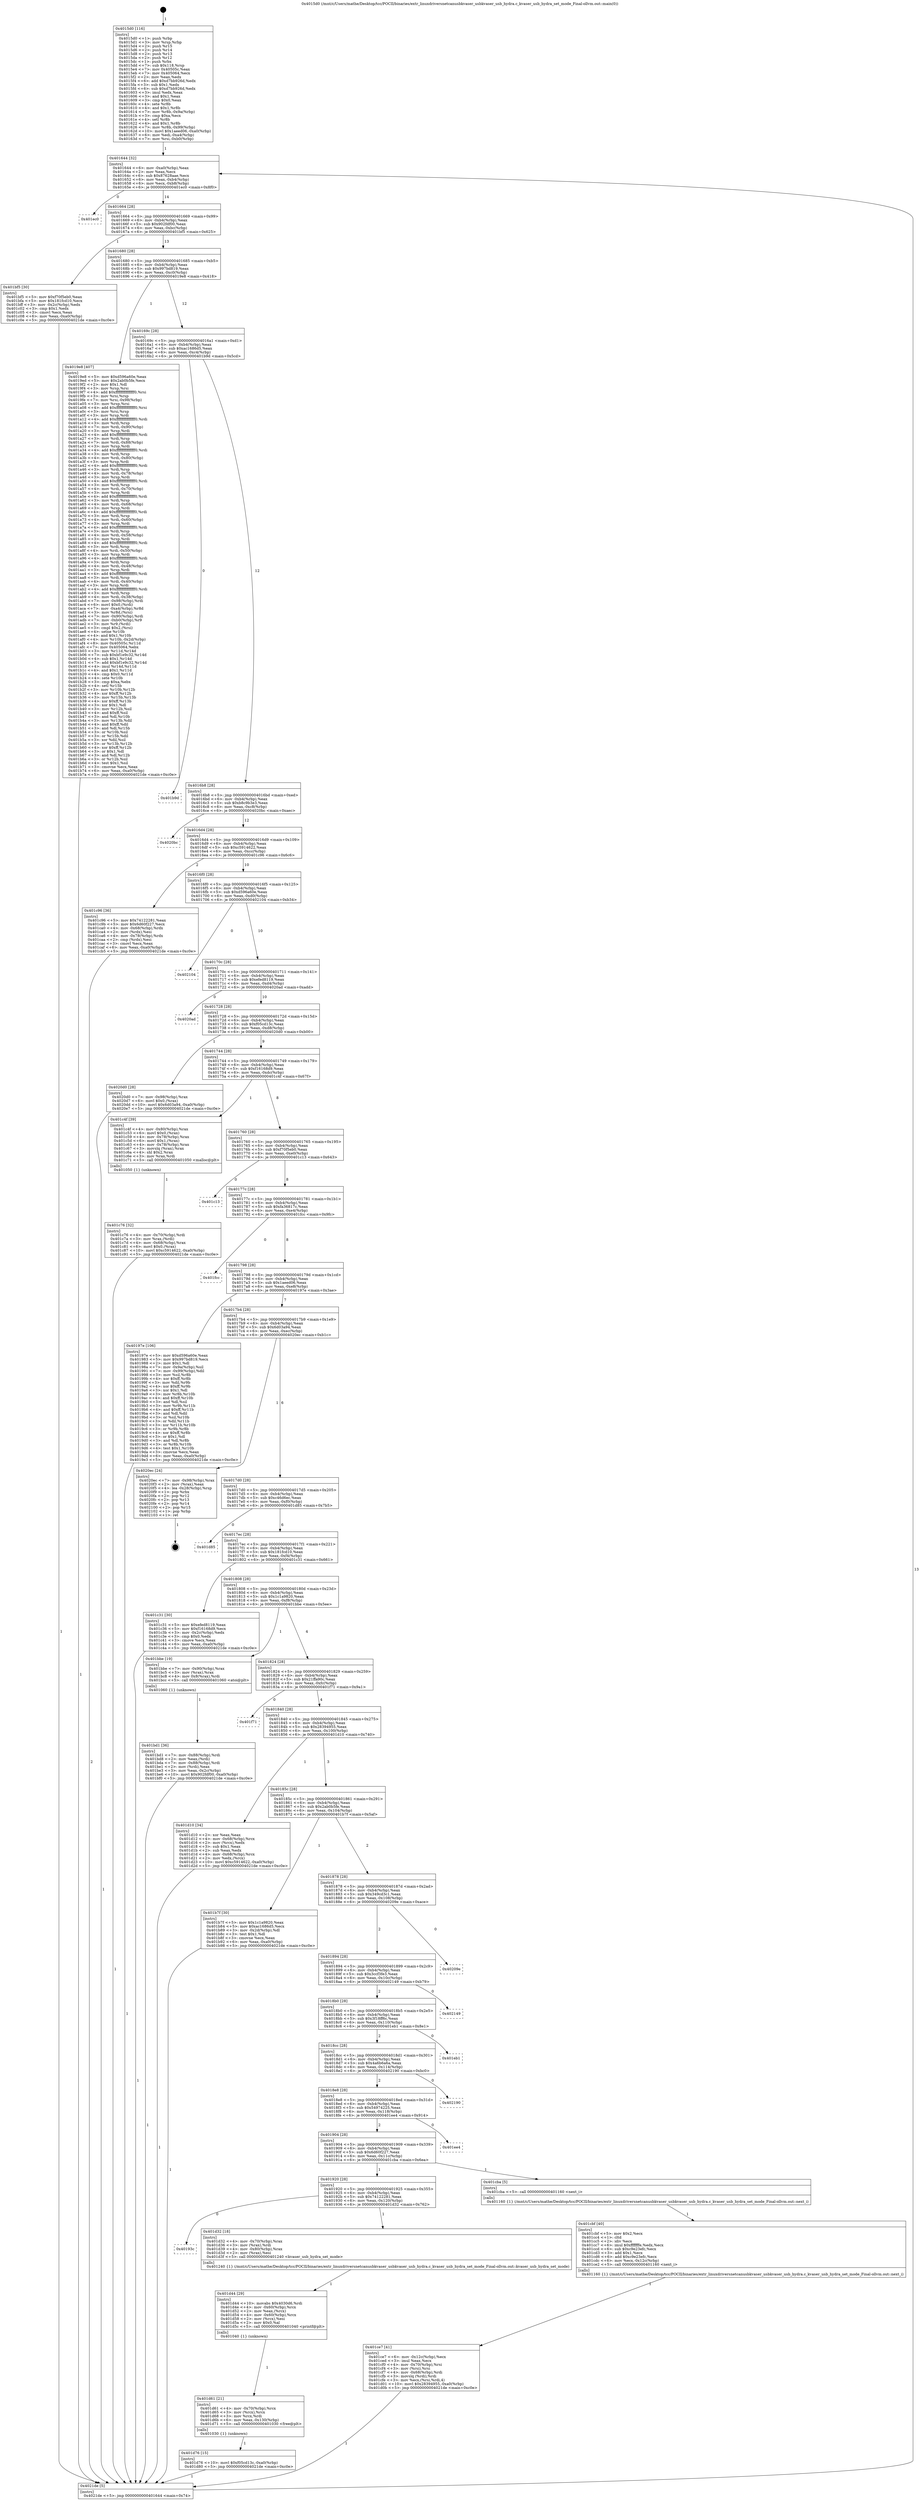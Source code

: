 digraph "0x4015d0" {
  label = "0x4015d0 (/mnt/c/Users/mathe/Desktop/tcc/POCII/binaries/extr_linuxdriversnetcanusbkvaser_usbkvaser_usb_hydra.c_kvaser_usb_hydra_set_mode_Final-ollvm.out::main(0))"
  labelloc = "t"
  node[shape=record]

  Entry [label="",width=0.3,height=0.3,shape=circle,fillcolor=black,style=filled]
  "0x401644" [label="{
     0x401644 [32]\l
     | [instrs]\l
     &nbsp;&nbsp;0x401644 \<+6\>: mov -0xa0(%rbp),%eax\l
     &nbsp;&nbsp;0x40164a \<+2\>: mov %eax,%ecx\l
     &nbsp;&nbsp;0x40164c \<+6\>: sub $0x87628aae,%ecx\l
     &nbsp;&nbsp;0x401652 \<+6\>: mov %eax,-0xb4(%rbp)\l
     &nbsp;&nbsp;0x401658 \<+6\>: mov %ecx,-0xb8(%rbp)\l
     &nbsp;&nbsp;0x40165e \<+6\>: je 0000000000401ec0 \<main+0x8f0\>\l
  }"]
  "0x401ec0" [label="{
     0x401ec0\l
  }", style=dashed]
  "0x401664" [label="{
     0x401664 [28]\l
     | [instrs]\l
     &nbsp;&nbsp;0x401664 \<+5\>: jmp 0000000000401669 \<main+0x99\>\l
     &nbsp;&nbsp;0x401669 \<+6\>: mov -0xb4(%rbp),%eax\l
     &nbsp;&nbsp;0x40166f \<+5\>: sub $0x902fdf00,%eax\l
     &nbsp;&nbsp;0x401674 \<+6\>: mov %eax,-0xbc(%rbp)\l
     &nbsp;&nbsp;0x40167a \<+6\>: je 0000000000401bf5 \<main+0x625\>\l
  }"]
  Exit [label="",width=0.3,height=0.3,shape=circle,fillcolor=black,style=filled,peripheries=2]
  "0x401bf5" [label="{
     0x401bf5 [30]\l
     | [instrs]\l
     &nbsp;&nbsp;0x401bf5 \<+5\>: mov $0xf70f5eb0,%eax\l
     &nbsp;&nbsp;0x401bfa \<+5\>: mov $0x181fcd10,%ecx\l
     &nbsp;&nbsp;0x401bff \<+3\>: mov -0x2c(%rbp),%edx\l
     &nbsp;&nbsp;0x401c02 \<+3\>: cmp $0x1,%edx\l
     &nbsp;&nbsp;0x401c05 \<+3\>: cmovl %ecx,%eax\l
     &nbsp;&nbsp;0x401c08 \<+6\>: mov %eax,-0xa0(%rbp)\l
     &nbsp;&nbsp;0x401c0e \<+5\>: jmp 00000000004021de \<main+0xc0e\>\l
  }"]
  "0x401680" [label="{
     0x401680 [28]\l
     | [instrs]\l
     &nbsp;&nbsp;0x401680 \<+5\>: jmp 0000000000401685 \<main+0xb5\>\l
     &nbsp;&nbsp;0x401685 \<+6\>: mov -0xb4(%rbp),%eax\l
     &nbsp;&nbsp;0x40168b \<+5\>: sub $0x997bd819,%eax\l
     &nbsp;&nbsp;0x401690 \<+6\>: mov %eax,-0xc0(%rbp)\l
     &nbsp;&nbsp;0x401696 \<+6\>: je 00000000004019e8 \<main+0x418\>\l
  }"]
  "0x401d76" [label="{
     0x401d76 [15]\l
     | [instrs]\l
     &nbsp;&nbsp;0x401d76 \<+10\>: movl $0xf05cd13c,-0xa0(%rbp)\l
     &nbsp;&nbsp;0x401d80 \<+5\>: jmp 00000000004021de \<main+0xc0e\>\l
  }"]
  "0x4019e8" [label="{
     0x4019e8 [407]\l
     | [instrs]\l
     &nbsp;&nbsp;0x4019e8 \<+5\>: mov $0xd596a60e,%eax\l
     &nbsp;&nbsp;0x4019ed \<+5\>: mov $0x2ab0b5fe,%ecx\l
     &nbsp;&nbsp;0x4019f2 \<+2\>: mov $0x1,%dl\l
     &nbsp;&nbsp;0x4019f4 \<+3\>: mov %rsp,%rsi\l
     &nbsp;&nbsp;0x4019f7 \<+4\>: add $0xfffffffffffffff0,%rsi\l
     &nbsp;&nbsp;0x4019fb \<+3\>: mov %rsi,%rsp\l
     &nbsp;&nbsp;0x4019fe \<+7\>: mov %rsi,-0x98(%rbp)\l
     &nbsp;&nbsp;0x401a05 \<+3\>: mov %rsp,%rsi\l
     &nbsp;&nbsp;0x401a08 \<+4\>: add $0xfffffffffffffff0,%rsi\l
     &nbsp;&nbsp;0x401a0c \<+3\>: mov %rsi,%rsp\l
     &nbsp;&nbsp;0x401a0f \<+3\>: mov %rsp,%rdi\l
     &nbsp;&nbsp;0x401a12 \<+4\>: add $0xfffffffffffffff0,%rdi\l
     &nbsp;&nbsp;0x401a16 \<+3\>: mov %rdi,%rsp\l
     &nbsp;&nbsp;0x401a19 \<+7\>: mov %rdi,-0x90(%rbp)\l
     &nbsp;&nbsp;0x401a20 \<+3\>: mov %rsp,%rdi\l
     &nbsp;&nbsp;0x401a23 \<+4\>: add $0xfffffffffffffff0,%rdi\l
     &nbsp;&nbsp;0x401a27 \<+3\>: mov %rdi,%rsp\l
     &nbsp;&nbsp;0x401a2a \<+7\>: mov %rdi,-0x88(%rbp)\l
     &nbsp;&nbsp;0x401a31 \<+3\>: mov %rsp,%rdi\l
     &nbsp;&nbsp;0x401a34 \<+4\>: add $0xfffffffffffffff0,%rdi\l
     &nbsp;&nbsp;0x401a38 \<+3\>: mov %rdi,%rsp\l
     &nbsp;&nbsp;0x401a3b \<+4\>: mov %rdi,-0x80(%rbp)\l
     &nbsp;&nbsp;0x401a3f \<+3\>: mov %rsp,%rdi\l
     &nbsp;&nbsp;0x401a42 \<+4\>: add $0xfffffffffffffff0,%rdi\l
     &nbsp;&nbsp;0x401a46 \<+3\>: mov %rdi,%rsp\l
     &nbsp;&nbsp;0x401a49 \<+4\>: mov %rdi,-0x78(%rbp)\l
     &nbsp;&nbsp;0x401a4d \<+3\>: mov %rsp,%rdi\l
     &nbsp;&nbsp;0x401a50 \<+4\>: add $0xfffffffffffffff0,%rdi\l
     &nbsp;&nbsp;0x401a54 \<+3\>: mov %rdi,%rsp\l
     &nbsp;&nbsp;0x401a57 \<+4\>: mov %rdi,-0x70(%rbp)\l
     &nbsp;&nbsp;0x401a5b \<+3\>: mov %rsp,%rdi\l
     &nbsp;&nbsp;0x401a5e \<+4\>: add $0xfffffffffffffff0,%rdi\l
     &nbsp;&nbsp;0x401a62 \<+3\>: mov %rdi,%rsp\l
     &nbsp;&nbsp;0x401a65 \<+4\>: mov %rdi,-0x68(%rbp)\l
     &nbsp;&nbsp;0x401a69 \<+3\>: mov %rsp,%rdi\l
     &nbsp;&nbsp;0x401a6c \<+4\>: add $0xfffffffffffffff0,%rdi\l
     &nbsp;&nbsp;0x401a70 \<+3\>: mov %rdi,%rsp\l
     &nbsp;&nbsp;0x401a73 \<+4\>: mov %rdi,-0x60(%rbp)\l
     &nbsp;&nbsp;0x401a77 \<+3\>: mov %rsp,%rdi\l
     &nbsp;&nbsp;0x401a7a \<+4\>: add $0xfffffffffffffff0,%rdi\l
     &nbsp;&nbsp;0x401a7e \<+3\>: mov %rdi,%rsp\l
     &nbsp;&nbsp;0x401a81 \<+4\>: mov %rdi,-0x58(%rbp)\l
     &nbsp;&nbsp;0x401a85 \<+3\>: mov %rsp,%rdi\l
     &nbsp;&nbsp;0x401a88 \<+4\>: add $0xfffffffffffffff0,%rdi\l
     &nbsp;&nbsp;0x401a8c \<+3\>: mov %rdi,%rsp\l
     &nbsp;&nbsp;0x401a8f \<+4\>: mov %rdi,-0x50(%rbp)\l
     &nbsp;&nbsp;0x401a93 \<+3\>: mov %rsp,%rdi\l
     &nbsp;&nbsp;0x401a96 \<+4\>: add $0xfffffffffffffff0,%rdi\l
     &nbsp;&nbsp;0x401a9a \<+3\>: mov %rdi,%rsp\l
     &nbsp;&nbsp;0x401a9d \<+4\>: mov %rdi,-0x48(%rbp)\l
     &nbsp;&nbsp;0x401aa1 \<+3\>: mov %rsp,%rdi\l
     &nbsp;&nbsp;0x401aa4 \<+4\>: add $0xfffffffffffffff0,%rdi\l
     &nbsp;&nbsp;0x401aa8 \<+3\>: mov %rdi,%rsp\l
     &nbsp;&nbsp;0x401aab \<+4\>: mov %rdi,-0x40(%rbp)\l
     &nbsp;&nbsp;0x401aaf \<+3\>: mov %rsp,%rdi\l
     &nbsp;&nbsp;0x401ab2 \<+4\>: add $0xfffffffffffffff0,%rdi\l
     &nbsp;&nbsp;0x401ab6 \<+3\>: mov %rdi,%rsp\l
     &nbsp;&nbsp;0x401ab9 \<+4\>: mov %rdi,-0x38(%rbp)\l
     &nbsp;&nbsp;0x401abd \<+7\>: mov -0x98(%rbp),%rdi\l
     &nbsp;&nbsp;0x401ac4 \<+6\>: movl $0x0,(%rdi)\l
     &nbsp;&nbsp;0x401aca \<+7\>: mov -0xa4(%rbp),%r8d\l
     &nbsp;&nbsp;0x401ad1 \<+3\>: mov %r8d,(%rsi)\l
     &nbsp;&nbsp;0x401ad4 \<+7\>: mov -0x90(%rbp),%rdi\l
     &nbsp;&nbsp;0x401adb \<+7\>: mov -0xb0(%rbp),%r9\l
     &nbsp;&nbsp;0x401ae2 \<+3\>: mov %r9,(%rdi)\l
     &nbsp;&nbsp;0x401ae5 \<+3\>: cmpl $0x2,(%rsi)\l
     &nbsp;&nbsp;0x401ae8 \<+4\>: setne %r10b\l
     &nbsp;&nbsp;0x401aec \<+4\>: and $0x1,%r10b\l
     &nbsp;&nbsp;0x401af0 \<+4\>: mov %r10b,-0x2d(%rbp)\l
     &nbsp;&nbsp;0x401af4 \<+8\>: mov 0x40505c,%r11d\l
     &nbsp;&nbsp;0x401afc \<+7\>: mov 0x405064,%ebx\l
     &nbsp;&nbsp;0x401b03 \<+3\>: mov %r11d,%r14d\l
     &nbsp;&nbsp;0x401b06 \<+7\>: sub $0xbf1e9c32,%r14d\l
     &nbsp;&nbsp;0x401b0d \<+4\>: sub $0x1,%r14d\l
     &nbsp;&nbsp;0x401b11 \<+7\>: add $0xbf1e9c32,%r14d\l
     &nbsp;&nbsp;0x401b18 \<+4\>: imul %r14d,%r11d\l
     &nbsp;&nbsp;0x401b1c \<+4\>: and $0x1,%r11d\l
     &nbsp;&nbsp;0x401b20 \<+4\>: cmp $0x0,%r11d\l
     &nbsp;&nbsp;0x401b24 \<+4\>: sete %r10b\l
     &nbsp;&nbsp;0x401b28 \<+3\>: cmp $0xa,%ebx\l
     &nbsp;&nbsp;0x401b2b \<+4\>: setl %r15b\l
     &nbsp;&nbsp;0x401b2f \<+3\>: mov %r10b,%r12b\l
     &nbsp;&nbsp;0x401b32 \<+4\>: xor $0xff,%r12b\l
     &nbsp;&nbsp;0x401b36 \<+3\>: mov %r15b,%r13b\l
     &nbsp;&nbsp;0x401b39 \<+4\>: xor $0xff,%r13b\l
     &nbsp;&nbsp;0x401b3d \<+3\>: xor $0x1,%dl\l
     &nbsp;&nbsp;0x401b40 \<+3\>: mov %r12b,%sil\l
     &nbsp;&nbsp;0x401b43 \<+4\>: and $0xff,%sil\l
     &nbsp;&nbsp;0x401b47 \<+3\>: and %dl,%r10b\l
     &nbsp;&nbsp;0x401b4a \<+3\>: mov %r13b,%dil\l
     &nbsp;&nbsp;0x401b4d \<+4\>: and $0xff,%dil\l
     &nbsp;&nbsp;0x401b51 \<+3\>: and %dl,%r15b\l
     &nbsp;&nbsp;0x401b54 \<+3\>: or %r10b,%sil\l
     &nbsp;&nbsp;0x401b57 \<+3\>: or %r15b,%dil\l
     &nbsp;&nbsp;0x401b5a \<+3\>: xor %dil,%sil\l
     &nbsp;&nbsp;0x401b5d \<+3\>: or %r13b,%r12b\l
     &nbsp;&nbsp;0x401b60 \<+4\>: xor $0xff,%r12b\l
     &nbsp;&nbsp;0x401b64 \<+3\>: or $0x1,%dl\l
     &nbsp;&nbsp;0x401b67 \<+3\>: and %dl,%r12b\l
     &nbsp;&nbsp;0x401b6a \<+3\>: or %r12b,%sil\l
     &nbsp;&nbsp;0x401b6d \<+4\>: test $0x1,%sil\l
     &nbsp;&nbsp;0x401b71 \<+3\>: cmovne %ecx,%eax\l
     &nbsp;&nbsp;0x401b74 \<+6\>: mov %eax,-0xa0(%rbp)\l
     &nbsp;&nbsp;0x401b7a \<+5\>: jmp 00000000004021de \<main+0xc0e\>\l
  }"]
  "0x40169c" [label="{
     0x40169c [28]\l
     | [instrs]\l
     &nbsp;&nbsp;0x40169c \<+5\>: jmp 00000000004016a1 \<main+0xd1\>\l
     &nbsp;&nbsp;0x4016a1 \<+6\>: mov -0xb4(%rbp),%eax\l
     &nbsp;&nbsp;0x4016a7 \<+5\>: sub $0xac1686d5,%eax\l
     &nbsp;&nbsp;0x4016ac \<+6\>: mov %eax,-0xc4(%rbp)\l
     &nbsp;&nbsp;0x4016b2 \<+6\>: je 0000000000401b9d \<main+0x5cd\>\l
  }"]
  "0x401d61" [label="{
     0x401d61 [21]\l
     | [instrs]\l
     &nbsp;&nbsp;0x401d61 \<+4\>: mov -0x70(%rbp),%rcx\l
     &nbsp;&nbsp;0x401d65 \<+3\>: mov (%rcx),%rcx\l
     &nbsp;&nbsp;0x401d68 \<+3\>: mov %rcx,%rdi\l
     &nbsp;&nbsp;0x401d6b \<+6\>: mov %eax,-0x130(%rbp)\l
     &nbsp;&nbsp;0x401d71 \<+5\>: call 0000000000401030 \<free@plt\>\l
     | [calls]\l
     &nbsp;&nbsp;0x401030 \{1\} (unknown)\l
  }"]
  "0x401b9d" [label="{
     0x401b9d\l
  }", style=dashed]
  "0x4016b8" [label="{
     0x4016b8 [28]\l
     | [instrs]\l
     &nbsp;&nbsp;0x4016b8 \<+5\>: jmp 00000000004016bd \<main+0xed\>\l
     &nbsp;&nbsp;0x4016bd \<+6\>: mov -0xb4(%rbp),%eax\l
     &nbsp;&nbsp;0x4016c3 \<+5\>: sub $0xb8c9b3e3,%eax\l
     &nbsp;&nbsp;0x4016c8 \<+6\>: mov %eax,-0xc8(%rbp)\l
     &nbsp;&nbsp;0x4016ce \<+6\>: je 00000000004020bc \<main+0xaec\>\l
  }"]
  "0x401d44" [label="{
     0x401d44 [29]\l
     | [instrs]\l
     &nbsp;&nbsp;0x401d44 \<+10\>: movabs $0x4030d6,%rdi\l
     &nbsp;&nbsp;0x401d4e \<+4\>: mov -0x60(%rbp),%rcx\l
     &nbsp;&nbsp;0x401d52 \<+2\>: mov %eax,(%rcx)\l
     &nbsp;&nbsp;0x401d54 \<+4\>: mov -0x60(%rbp),%rcx\l
     &nbsp;&nbsp;0x401d58 \<+2\>: mov (%rcx),%esi\l
     &nbsp;&nbsp;0x401d5a \<+2\>: mov $0x0,%al\l
     &nbsp;&nbsp;0x401d5c \<+5\>: call 0000000000401040 \<printf@plt\>\l
     | [calls]\l
     &nbsp;&nbsp;0x401040 \{1\} (unknown)\l
  }"]
  "0x4020bc" [label="{
     0x4020bc\l
  }", style=dashed]
  "0x4016d4" [label="{
     0x4016d4 [28]\l
     | [instrs]\l
     &nbsp;&nbsp;0x4016d4 \<+5\>: jmp 00000000004016d9 \<main+0x109\>\l
     &nbsp;&nbsp;0x4016d9 \<+6\>: mov -0xb4(%rbp),%eax\l
     &nbsp;&nbsp;0x4016df \<+5\>: sub $0xc5914622,%eax\l
     &nbsp;&nbsp;0x4016e4 \<+6\>: mov %eax,-0xcc(%rbp)\l
     &nbsp;&nbsp;0x4016ea \<+6\>: je 0000000000401c96 \<main+0x6c6\>\l
  }"]
  "0x40193c" [label="{
     0x40193c\l
  }", style=dashed]
  "0x401c96" [label="{
     0x401c96 [36]\l
     | [instrs]\l
     &nbsp;&nbsp;0x401c96 \<+5\>: mov $0x74122281,%eax\l
     &nbsp;&nbsp;0x401c9b \<+5\>: mov $0x6d60f227,%ecx\l
     &nbsp;&nbsp;0x401ca0 \<+4\>: mov -0x68(%rbp),%rdx\l
     &nbsp;&nbsp;0x401ca4 \<+2\>: mov (%rdx),%esi\l
     &nbsp;&nbsp;0x401ca6 \<+4\>: mov -0x78(%rbp),%rdx\l
     &nbsp;&nbsp;0x401caa \<+2\>: cmp (%rdx),%esi\l
     &nbsp;&nbsp;0x401cac \<+3\>: cmovl %ecx,%eax\l
     &nbsp;&nbsp;0x401caf \<+6\>: mov %eax,-0xa0(%rbp)\l
     &nbsp;&nbsp;0x401cb5 \<+5\>: jmp 00000000004021de \<main+0xc0e\>\l
  }"]
  "0x4016f0" [label="{
     0x4016f0 [28]\l
     | [instrs]\l
     &nbsp;&nbsp;0x4016f0 \<+5\>: jmp 00000000004016f5 \<main+0x125\>\l
     &nbsp;&nbsp;0x4016f5 \<+6\>: mov -0xb4(%rbp),%eax\l
     &nbsp;&nbsp;0x4016fb \<+5\>: sub $0xd596a60e,%eax\l
     &nbsp;&nbsp;0x401700 \<+6\>: mov %eax,-0xd0(%rbp)\l
     &nbsp;&nbsp;0x401706 \<+6\>: je 0000000000402104 \<main+0xb34\>\l
  }"]
  "0x401d32" [label="{
     0x401d32 [18]\l
     | [instrs]\l
     &nbsp;&nbsp;0x401d32 \<+4\>: mov -0x70(%rbp),%rax\l
     &nbsp;&nbsp;0x401d36 \<+3\>: mov (%rax),%rdi\l
     &nbsp;&nbsp;0x401d39 \<+4\>: mov -0x80(%rbp),%rax\l
     &nbsp;&nbsp;0x401d3d \<+2\>: mov (%rax),%esi\l
     &nbsp;&nbsp;0x401d3f \<+5\>: call 0000000000401240 \<kvaser_usb_hydra_set_mode\>\l
     | [calls]\l
     &nbsp;&nbsp;0x401240 \{1\} (/mnt/c/Users/mathe/Desktop/tcc/POCII/binaries/extr_linuxdriversnetcanusbkvaser_usbkvaser_usb_hydra.c_kvaser_usb_hydra_set_mode_Final-ollvm.out::kvaser_usb_hydra_set_mode)\l
  }"]
  "0x402104" [label="{
     0x402104\l
  }", style=dashed]
  "0x40170c" [label="{
     0x40170c [28]\l
     | [instrs]\l
     &nbsp;&nbsp;0x40170c \<+5\>: jmp 0000000000401711 \<main+0x141\>\l
     &nbsp;&nbsp;0x401711 \<+6\>: mov -0xb4(%rbp),%eax\l
     &nbsp;&nbsp;0x401717 \<+5\>: sub $0xefed8119,%eax\l
     &nbsp;&nbsp;0x40171c \<+6\>: mov %eax,-0xd4(%rbp)\l
     &nbsp;&nbsp;0x401722 \<+6\>: je 00000000004020ad \<main+0xadd\>\l
  }"]
  "0x401ce7" [label="{
     0x401ce7 [41]\l
     | [instrs]\l
     &nbsp;&nbsp;0x401ce7 \<+6\>: mov -0x12c(%rbp),%ecx\l
     &nbsp;&nbsp;0x401ced \<+3\>: imul %eax,%ecx\l
     &nbsp;&nbsp;0x401cf0 \<+4\>: mov -0x70(%rbp),%rsi\l
     &nbsp;&nbsp;0x401cf4 \<+3\>: mov (%rsi),%rsi\l
     &nbsp;&nbsp;0x401cf7 \<+4\>: mov -0x68(%rbp),%rdi\l
     &nbsp;&nbsp;0x401cfb \<+3\>: movslq (%rdi),%rdi\l
     &nbsp;&nbsp;0x401cfe \<+3\>: mov %ecx,(%rsi,%rdi,4)\l
     &nbsp;&nbsp;0x401d01 \<+10\>: movl $0x28394955,-0xa0(%rbp)\l
     &nbsp;&nbsp;0x401d0b \<+5\>: jmp 00000000004021de \<main+0xc0e\>\l
  }"]
  "0x4020ad" [label="{
     0x4020ad\l
  }", style=dashed]
  "0x401728" [label="{
     0x401728 [28]\l
     | [instrs]\l
     &nbsp;&nbsp;0x401728 \<+5\>: jmp 000000000040172d \<main+0x15d\>\l
     &nbsp;&nbsp;0x40172d \<+6\>: mov -0xb4(%rbp),%eax\l
     &nbsp;&nbsp;0x401733 \<+5\>: sub $0xf05cd13c,%eax\l
     &nbsp;&nbsp;0x401738 \<+6\>: mov %eax,-0xd8(%rbp)\l
     &nbsp;&nbsp;0x40173e \<+6\>: je 00000000004020d0 \<main+0xb00\>\l
  }"]
  "0x401cbf" [label="{
     0x401cbf [40]\l
     | [instrs]\l
     &nbsp;&nbsp;0x401cbf \<+5\>: mov $0x2,%ecx\l
     &nbsp;&nbsp;0x401cc4 \<+1\>: cltd\l
     &nbsp;&nbsp;0x401cc5 \<+2\>: idiv %ecx\l
     &nbsp;&nbsp;0x401cc7 \<+6\>: imul $0xfffffffe,%edx,%ecx\l
     &nbsp;&nbsp;0x401ccd \<+6\>: sub $0xc9e23efc,%ecx\l
     &nbsp;&nbsp;0x401cd3 \<+3\>: add $0x1,%ecx\l
     &nbsp;&nbsp;0x401cd6 \<+6\>: add $0xc9e23efc,%ecx\l
     &nbsp;&nbsp;0x401cdc \<+6\>: mov %ecx,-0x12c(%rbp)\l
     &nbsp;&nbsp;0x401ce2 \<+5\>: call 0000000000401160 \<next_i\>\l
     | [calls]\l
     &nbsp;&nbsp;0x401160 \{1\} (/mnt/c/Users/mathe/Desktop/tcc/POCII/binaries/extr_linuxdriversnetcanusbkvaser_usbkvaser_usb_hydra.c_kvaser_usb_hydra_set_mode_Final-ollvm.out::next_i)\l
  }"]
  "0x4020d0" [label="{
     0x4020d0 [28]\l
     | [instrs]\l
     &nbsp;&nbsp;0x4020d0 \<+7\>: mov -0x98(%rbp),%rax\l
     &nbsp;&nbsp;0x4020d7 \<+6\>: movl $0x0,(%rax)\l
     &nbsp;&nbsp;0x4020dd \<+10\>: movl $0x6d03a94,-0xa0(%rbp)\l
     &nbsp;&nbsp;0x4020e7 \<+5\>: jmp 00000000004021de \<main+0xc0e\>\l
  }"]
  "0x401744" [label="{
     0x401744 [28]\l
     | [instrs]\l
     &nbsp;&nbsp;0x401744 \<+5\>: jmp 0000000000401749 \<main+0x179\>\l
     &nbsp;&nbsp;0x401749 \<+6\>: mov -0xb4(%rbp),%eax\l
     &nbsp;&nbsp;0x40174f \<+5\>: sub $0xf16168d9,%eax\l
     &nbsp;&nbsp;0x401754 \<+6\>: mov %eax,-0xdc(%rbp)\l
     &nbsp;&nbsp;0x40175a \<+6\>: je 0000000000401c4f \<main+0x67f\>\l
  }"]
  "0x401920" [label="{
     0x401920 [28]\l
     | [instrs]\l
     &nbsp;&nbsp;0x401920 \<+5\>: jmp 0000000000401925 \<main+0x355\>\l
     &nbsp;&nbsp;0x401925 \<+6\>: mov -0xb4(%rbp),%eax\l
     &nbsp;&nbsp;0x40192b \<+5\>: sub $0x74122281,%eax\l
     &nbsp;&nbsp;0x401930 \<+6\>: mov %eax,-0x120(%rbp)\l
     &nbsp;&nbsp;0x401936 \<+6\>: je 0000000000401d32 \<main+0x762\>\l
  }"]
  "0x401c4f" [label="{
     0x401c4f [39]\l
     | [instrs]\l
     &nbsp;&nbsp;0x401c4f \<+4\>: mov -0x80(%rbp),%rax\l
     &nbsp;&nbsp;0x401c53 \<+6\>: movl $0x0,(%rax)\l
     &nbsp;&nbsp;0x401c59 \<+4\>: mov -0x78(%rbp),%rax\l
     &nbsp;&nbsp;0x401c5d \<+6\>: movl $0x1,(%rax)\l
     &nbsp;&nbsp;0x401c63 \<+4\>: mov -0x78(%rbp),%rax\l
     &nbsp;&nbsp;0x401c67 \<+3\>: movslq (%rax),%rax\l
     &nbsp;&nbsp;0x401c6a \<+4\>: shl $0x2,%rax\l
     &nbsp;&nbsp;0x401c6e \<+3\>: mov %rax,%rdi\l
     &nbsp;&nbsp;0x401c71 \<+5\>: call 0000000000401050 \<malloc@plt\>\l
     | [calls]\l
     &nbsp;&nbsp;0x401050 \{1\} (unknown)\l
  }"]
  "0x401760" [label="{
     0x401760 [28]\l
     | [instrs]\l
     &nbsp;&nbsp;0x401760 \<+5\>: jmp 0000000000401765 \<main+0x195\>\l
     &nbsp;&nbsp;0x401765 \<+6\>: mov -0xb4(%rbp),%eax\l
     &nbsp;&nbsp;0x40176b \<+5\>: sub $0xf70f5eb0,%eax\l
     &nbsp;&nbsp;0x401770 \<+6\>: mov %eax,-0xe0(%rbp)\l
     &nbsp;&nbsp;0x401776 \<+6\>: je 0000000000401c13 \<main+0x643\>\l
  }"]
  "0x401cba" [label="{
     0x401cba [5]\l
     | [instrs]\l
     &nbsp;&nbsp;0x401cba \<+5\>: call 0000000000401160 \<next_i\>\l
     | [calls]\l
     &nbsp;&nbsp;0x401160 \{1\} (/mnt/c/Users/mathe/Desktop/tcc/POCII/binaries/extr_linuxdriversnetcanusbkvaser_usbkvaser_usb_hydra.c_kvaser_usb_hydra_set_mode_Final-ollvm.out::next_i)\l
  }"]
  "0x401c13" [label="{
     0x401c13\l
  }", style=dashed]
  "0x40177c" [label="{
     0x40177c [28]\l
     | [instrs]\l
     &nbsp;&nbsp;0x40177c \<+5\>: jmp 0000000000401781 \<main+0x1b1\>\l
     &nbsp;&nbsp;0x401781 \<+6\>: mov -0xb4(%rbp),%eax\l
     &nbsp;&nbsp;0x401787 \<+5\>: sub $0xfa36817c,%eax\l
     &nbsp;&nbsp;0x40178c \<+6\>: mov %eax,-0xe4(%rbp)\l
     &nbsp;&nbsp;0x401792 \<+6\>: je 0000000000401fcc \<main+0x9fc\>\l
  }"]
  "0x401904" [label="{
     0x401904 [28]\l
     | [instrs]\l
     &nbsp;&nbsp;0x401904 \<+5\>: jmp 0000000000401909 \<main+0x339\>\l
     &nbsp;&nbsp;0x401909 \<+6\>: mov -0xb4(%rbp),%eax\l
     &nbsp;&nbsp;0x40190f \<+5\>: sub $0x6d60f227,%eax\l
     &nbsp;&nbsp;0x401914 \<+6\>: mov %eax,-0x11c(%rbp)\l
     &nbsp;&nbsp;0x40191a \<+6\>: je 0000000000401cba \<main+0x6ea\>\l
  }"]
  "0x401fcc" [label="{
     0x401fcc\l
  }", style=dashed]
  "0x401798" [label="{
     0x401798 [28]\l
     | [instrs]\l
     &nbsp;&nbsp;0x401798 \<+5\>: jmp 000000000040179d \<main+0x1cd\>\l
     &nbsp;&nbsp;0x40179d \<+6\>: mov -0xb4(%rbp),%eax\l
     &nbsp;&nbsp;0x4017a3 \<+5\>: sub $0x1aeed06,%eax\l
     &nbsp;&nbsp;0x4017a8 \<+6\>: mov %eax,-0xe8(%rbp)\l
     &nbsp;&nbsp;0x4017ae \<+6\>: je 000000000040197e \<main+0x3ae\>\l
  }"]
  "0x401ee4" [label="{
     0x401ee4\l
  }", style=dashed]
  "0x40197e" [label="{
     0x40197e [106]\l
     | [instrs]\l
     &nbsp;&nbsp;0x40197e \<+5\>: mov $0xd596a60e,%eax\l
     &nbsp;&nbsp;0x401983 \<+5\>: mov $0x997bd819,%ecx\l
     &nbsp;&nbsp;0x401988 \<+2\>: mov $0x1,%dl\l
     &nbsp;&nbsp;0x40198a \<+7\>: mov -0x9a(%rbp),%sil\l
     &nbsp;&nbsp;0x401991 \<+7\>: mov -0x99(%rbp),%dil\l
     &nbsp;&nbsp;0x401998 \<+3\>: mov %sil,%r8b\l
     &nbsp;&nbsp;0x40199b \<+4\>: xor $0xff,%r8b\l
     &nbsp;&nbsp;0x40199f \<+3\>: mov %dil,%r9b\l
     &nbsp;&nbsp;0x4019a2 \<+4\>: xor $0xff,%r9b\l
     &nbsp;&nbsp;0x4019a6 \<+3\>: xor $0x1,%dl\l
     &nbsp;&nbsp;0x4019a9 \<+3\>: mov %r8b,%r10b\l
     &nbsp;&nbsp;0x4019ac \<+4\>: and $0xff,%r10b\l
     &nbsp;&nbsp;0x4019b0 \<+3\>: and %dl,%sil\l
     &nbsp;&nbsp;0x4019b3 \<+3\>: mov %r9b,%r11b\l
     &nbsp;&nbsp;0x4019b6 \<+4\>: and $0xff,%r11b\l
     &nbsp;&nbsp;0x4019ba \<+3\>: and %dl,%dil\l
     &nbsp;&nbsp;0x4019bd \<+3\>: or %sil,%r10b\l
     &nbsp;&nbsp;0x4019c0 \<+3\>: or %dil,%r11b\l
     &nbsp;&nbsp;0x4019c3 \<+3\>: xor %r11b,%r10b\l
     &nbsp;&nbsp;0x4019c6 \<+3\>: or %r9b,%r8b\l
     &nbsp;&nbsp;0x4019c9 \<+4\>: xor $0xff,%r8b\l
     &nbsp;&nbsp;0x4019cd \<+3\>: or $0x1,%dl\l
     &nbsp;&nbsp;0x4019d0 \<+3\>: and %dl,%r8b\l
     &nbsp;&nbsp;0x4019d3 \<+3\>: or %r8b,%r10b\l
     &nbsp;&nbsp;0x4019d6 \<+4\>: test $0x1,%r10b\l
     &nbsp;&nbsp;0x4019da \<+3\>: cmovne %ecx,%eax\l
     &nbsp;&nbsp;0x4019dd \<+6\>: mov %eax,-0xa0(%rbp)\l
     &nbsp;&nbsp;0x4019e3 \<+5\>: jmp 00000000004021de \<main+0xc0e\>\l
  }"]
  "0x4017b4" [label="{
     0x4017b4 [28]\l
     | [instrs]\l
     &nbsp;&nbsp;0x4017b4 \<+5\>: jmp 00000000004017b9 \<main+0x1e9\>\l
     &nbsp;&nbsp;0x4017b9 \<+6\>: mov -0xb4(%rbp),%eax\l
     &nbsp;&nbsp;0x4017bf \<+5\>: sub $0x6d03a94,%eax\l
     &nbsp;&nbsp;0x4017c4 \<+6\>: mov %eax,-0xec(%rbp)\l
     &nbsp;&nbsp;0x4017ca \<+6\>: je 00000000004020ec \<main+0xb1c\>\l
  }"]
  "0x4021de" [label="{
     0x4021de [5]\l
     | [instrs]\l
     &nbsp;&nbsp;0x4021de \<+5\>: jmp 0000000000401644 \<main+0x74\>\l
  }"]
  "0x4015d0" [label="{
     0x4015d0 [116]\l
     | [instrs]\l
     &nbsp;&nbsp;0x4015d0 \<+1\>: push %rbp\l
     &nbsp;&nbsp;0x4015d1 \<+3\>: mov %rsp,%rbp\l
     &nbsp;&nbsp;0x4015d4 \<+2\>: push %r15\l
     &nbsp;&nbsp;0x4015d6 \<+2\>: push %r14\l
     &nbsp;&nbsp;0x4015d8 \<+2\>: push %r13\l
     &nbsp;&nbsp;0x4015da \<+2\>: push %r12\l
     &nbsp;&nbsp;0x4015dc \<+1\>: push %rbx\l
     &nbsp;&nbsp;0x4015dd \<+7\>: sub $0x118,%rsp\l
     &nbsp;&nbsp;0x4015e4 \<+7\>: mov 0x40505c,%eax\l
     &nbsp;&nbsp;0x4015eb \<+7\>: mov 0x405064,%ecx\l
     &nbsp;&nbsp;0x4015f2 \<+2\>: mov %eax,%edx\l
     &nbsp;&nbsp;0x4015f4 \<+6\>: add $0xd7bb926d,%edx\l
     &nbsp;&nbsp;0x4015fa \<+3\>: sub $0x1,%edx\l
     &nbsp;&nbsp;0x4015fd \<+6\>: sub $0xd7bb926d,%edx\l
     &nbsp;&nbsp;0x401603 \<+3\>: imul %edx,%eax\l
     &nbsp;&nbsp;0x401606 \<+3\>: and $0x1,%eax\l
     &nbsp;&nbsp;0x401609 \<+3\>: cmp $0x0,%eax\l
     &nbsp;&nbsp;0x40160c \<+4\>: sete %r8b\l
     &nbsp;&nbsp;0x401610 \<+4\>: and $0x1,%r8b\l
     &nbsp;&nbsp;0x401614 \<+7\>: mov %r8b,-0x9a(%rbp)\l
     &nbsp;&nbsp;0x40161b \<+3\>: cmp $0xa,%ecx\l
     &nbsp;&nbsp;0x40161e \<+4\>: setl %r8b\l
     &nbsp;&nbsp;0x401622 \<+4\>: and $0x1,%r8b\l
     &nbsp;&nbsp;0x401626 \<+7\>: mov %r8b,-0x99(%rbp)\l
     &nbsp;&nbsp;0x40162d \<+10\>: movl $0x1aeed06,-0xa0(%rbp)\l
     &nbsp;&nbsp;0x401637 \<+6\>: mov %edi,-0xa4(%rbp)\l
     &nbsp;&nbsp;0x40163d \<+7\>: mov %rsi,-0xb0(%rbp)\l
  }"]
  "0x4018e8" [label="{
     0x4018e8 [28]\l
     | [instrs]\l
     &nbsp;&nbsp;0x4018e8 \<+5\>: jmp 00000000004018ed \<main+0x31d\>\l
     &nbsp;&nbsp;0x4018ed \<+6\>: mov -0xb4(%rbp),%eax\l
     &nbsp;&nbsp;0x4018f3 \<+5\>: sub $0x54974225,%eax\l
     &nbsp;&nbsp;0x4018f8 \<+6\>: mov %eax,-0x118(%rbp)\l
     &nbsp;&nbsp;0x4018fe \<+6\>: je 0000000000401ee4 \<main+0x914\>\l
  }"]
  "0x402190" [label="{
     0x402190\l
  }", style=dashed]
  "0x4020ec" [label="{
     0x4020ec [24]\l
     | [instrs]\l
     &nbsp;&nbsp;0x4020ec \<+7\>: mov -0x98(%rbp),%rax\l
     &nbsp;&nbsp;0x4020f3 \<+2\>: mov (%rax),%eax\l
     &nbsp;&nbsp;0x4020f5 \<+4\>: lea -0x28(%rbp),%rsp\l
     &nbsp;&nbsp;0x4020f9 \<+1\>: pop %rbx\l
     &nbsp;&nbsp;0x4020fa \<+2\>: pop %r12\l
     &nbsp;&nbsp;0x4020fc \<+2\>: pop %r13\l
     &nbsp;&nbsp;0x4020fe \<+2\>: pop %r14\l
     &nbsp;&nbsp;0x402100 \<+2\>: pop %r15\l
     &nbsp;&nbsp;0x402102 \<+1\>: pop %rbp\l
     &nbsp;&nbsp;0x402103 \<+1\>: ret\l
  }"]
  "0x4017d0" [label="{
     0x4017d0 [28]\l
     | [instrs]\l
     &nbsp;&nbsp;0x4017d0 \<+5\>: jmp 00000000004017d5 \<main+0x205\>\l
     &nbsp;&nbsp;0x4017d5 \<+6\>: mov -0xb4(%rbp),%eax\l
     &nbsp;&nbsp;0x4017db \<+5\>: sub $0xc46d6ec,%eax\l
     &nbsp;&nbsp;0x4017e0 \<+6\>: mov %eax,-0xf0(%rbp)\l
     &nbsp;&nbsp;0x4017e6 \<+6\>: je 0000000000401d85 \<main+0x7b5\>\l
  }"]
  "0x4018cc" [label="{
     0x4018cc [28]\l
     | [instrs]\l
     &nbsp;&nbsp;0x4018cc \<+5\>: jmp 00000000004018d1 \<main+0x301\>\l
     &nbsp;&nbsp;0x4018d1 \<+6\>: mov -0xb4(%rbp),%eax\l
     &nbsp;&nbsp;0x4018d7 \<+5\>: sub $0x4a6b6a6a,%eax\l
     &nbsp;&nbsp;0x4018dc \<+6\>: mov %eax,-0x114(%rbp)\l
     &nbsp;&nbsp;0x4018e2 \<+6\>: je 0000000000402190 \<main+0xbc0\>\l
  }"]
  "0x401d85" [label="{
     0x401d85\l
  }", style=dashed]
  "0x4017ec" [label="{
     0x4017ec [28]\l
     | [instrs]\l
     &nbsp;&nbsp;0x4017ec \<+5\>: jmp 00000000004017f1 \<main+0x221\>\l
     &nbsp;&nbsp;0x4017f1 \<+6\>: mov -0xb4(%rbp),%eax\l
     &nbsp;&nbsp;0x4017f7 \<+5\>: sub $0x181fcd10,%eax\l
     &nbsp;&nbsp;0x4017fc \<+6\>: mov %eax,-0xf4(%rbp)\l
     &nbsp;&nbsp;0x401802 \<+6\>: je 0000000000401c31 \<main+0x661\>\l
  }"]
  "0x401eb1" [label="{
     0x401eb1\l
  }", style=dashed]
  "0x401c31" [label="{
     0x401c31 [30]\l
     | [instrs]\l
     &nbsp;&nbsp;0x401c31 \<+5\>: mov $0xefed8119,%eax\l
     &nbsp;&nbsp;0x401c36 \<+5\>: mov $0xf16168d9,%ecx\l
     &nbsp;&nbsp;0x401c3b \<+3\>: mov -0x2c(%rbp),%edx\l
     &nbsp;&nbsp;0x401c3e \<+3\>: cmp $0x0,%edx\l
     &nbsp;&nbsp;0x401c41 \<+3\>: cmove %ecx,%eax\l
     &nbsp;&nbsp;0x401c44 \<+6\>: mov %eax,-0xa0(%rbp)\l
     &nbsp;&nbsp;0x401c4a \<+5\>: jmp 00000000004021de \<main+0xc0e\>\l
  }"]
  "0x401808" [label="{
     0x401808 [28]\l
     | [instrs]\l
     &nbsp;&nbsp;0x401808 \<+5\>: jmp 000000000040180d \<main+0x23d\>\l
     &nbsp;&nbsp;0x40180d \<+6\>: mov -0xb4(%rbp),%eax\l
     &nbsp;&nbsp;0x401813 \<+5\>: sub $0x1c1a9820,%eax\l
     &nbsp;&nbsp;0x401818 \<+6\>: mov %eax,-0xf8(%rbp)\l
     &nbsp;&nbsp;0x40181e \<+6\>: je 0000000000401bbe \<main+0x5ee\>\l
  }"]
  "0x4018b0" [label="{
     0x4018b0 [28]\l
     | [instrs]\l
     &nbsp;&nbsp;0x4018b0 \<+5\>: jmp 00000000004018b5 \<main+0x2e5\>\l
     &nbsp;&nbsp;0x4018b5 \<+6\>: mov -0xb4(%rbp),%eax\l
     &nbsp;&nbsp;0x4018bb \<+5\>: sub $0x3f18ff6c,%eax\l
     &nbsp;&nbsp;0x4018c0 \<+6\>: mov %eax,-0x110(%rbp)\l
     &nbsp;&nbsp;0x4018c6 \<+6\>: je 0000000000401eb1 \<main+0x8e1\>\l
  }"]
  "0x401bbe" [label="{
     0x401bbe [19]\l
     | [instrs]\l
     &nbsp;&nbsp;0x401bbe \<+7\>: mov -0x90(%rbp),%rax\l
     &nbsp;&nbsp;0x401bc5 \<+3\>: mov (%rax),%rax\l
     &nbsp;&nbsp;0x401bc8 \<+4\>: mov 0x8(%rax),%rdi\l
     &nbsp;&nbsp;0x401bcc \<+5\>: call 0000000000401060 \<atoi@plt\>\l
     | [calls]\l
     &nbsp;&nbsp;0x401060 \{1\} (unknown)\l
  }"]
  "0x401824" [label="{
     0x401824 [28]\l
     | [instrs]\l
     &nbsp;&nbsp;0x401824 \<+5\>: jmp 0000000000401829 \<main+0x259\>\l
     &nbsp;&nbsp;0x401829 \<+6\>: mov -0xb4(%rbp),%eax\l
     &nbsp;&nbsp;0x40182f \<+5\>: sub $0x21ffa90c,%eax\l
     &nbsp;&nbsp;0x401834 \<+6\>: mov %eax,-0xfc(%rbp)\l
     &nbsp;&nbsp;0x40183a \<+6\>: je 0000000000401f71 \<main+0x9a1\>\l
  }"]
  "0x402149" [label="{
     0x402149\l
  }", style=dashed]
  "0x401f71" [label="{
     0x401f71\l
  }", style=dashed]
  "0x401840" [label="{
     0x401840 [28]\l
     | [instrs]\l
     &nbsp;&nbsp;0x401840 \<+5\>: jmp 0000000000401845 \<main+0x275\>\l
     &nbsp;&nbsp;0x401845 \<+6\>: mov -0xb4(%rbp),%eax\l
     &nbsp;&nbsp;0x40184b \<+5\>: sub $0x28394955,%eax\l
     &nbsp;&nbsp;0x401850 \<+6\>: mov %eax,-0x100(%rbp)\l
     &nbsp;&nbsp;0x401856 \<+6\>: je 0000000000401d10 \<main+0x740\>\l
  }"]
  "0x401894" [label="{
     0x401894 [28]\l
     | [instrs]\l
     &nbsp;&nbsp;0x401894 \<+5\>: jmp 0000000000401899 \<main+0x2c9\>\l
     &nbsp;&nbsp;0x401899 \<+6\>: mov -0xb4(%rbp),%eax\l
     &nbsp;&nbsp;0x40189f \<+5\>: sub $0x3ccf3fe3,%eax\l
     &nbsp;&nbsp;0x4018a4 \<+6\>: mov %eax,-0x10c(%rbp)\l
     &nbsp;&nbsp;0x4018aa \<+6\>: je 0000000000402149 \<main+0xb79\>\l
  }"]
  "0x401d10" [label="{
     0x401d10 [34]\l
     | [instrs]\l
     &nbsp;&nbsp;0x401d10 \<+2\>: xor %eax,%eax\l
     &nbsp;&nbsp;0x401d12 \<+4\>: mov -0x68(%rbp),%rcx\l
     &nbsp;&nbsp;0x401d16 \<+2\>: mov (%rcx),%edx\l
     &nbsp;&nbsp;0x401d18 \<+3\>: sub $0x1,%eax\l
     &nbsp;&nbsp;0x401d1b \<+2\>: sub %eax,%edx\l
     &nbsp;&nbsp;0x401d1d \<+4\>: mov -0x68(%rbp),%rcx\l
     &nbsp;&nbsp;0x401d21 \<+2\>: mov %edx,(%rcx)\l
     &nbsp;&nbsp;0x401d23 \<+10\>: movl $0xc5914622,-0xa0(%rbp)\l
     &nbsp;&nbsp;0x401d2d \<+5\>: jmp 00000000004021de \<main+0xc0e\>\l
  }"]
  "0x40185c" [label="{
     0x40185c [28]\l
     | [instrs]\l
     &nbsp;&nbsp;0x40185c \<+5\>: jmp 0000000000401861 \<main+0x291\>\l
     &nbsp;&nbsp;0x401861 \<+6\>: mov -0xb4(%rbp),%eax\l
     &nbsp;&nbsp;0x401867 \<+5\>: sub $0x2ab0b5fe,%eax\l
     &nbsp;&nbsp;0x40186c \<+6\>: mov %eax,-0x104(%rbp)\l
     &nbsp;&nbsp;0x401872 \<+6\>: je 0000000000401b7f \<main+0x5af\>\l
  }"]
  "0x40209e" [label="{
     0x40209e\l
  }", style=dashed]
  "0x401b7f" [label="{
     0x401b7f [30]\l
     | [instrs]\l
     &nbsp;&nbsp;0x401b7f \<+5\>: mov $0x1c1a9820,%eax\l
     &nbsp;&nbsp;0x401b84 \<+5\>: mov $0xac1686d5,%ecx\l
     &nbsp;&nbsp;0x401b89 \<+3\>: mov -0x2d(%rbp),%dl\l
     &nbsp;&nbsp;0x401b8c \<+3\>: test $0x1,%dl\l
     &nbsp;&nbsp;0x401b8f \<+3\>: cmovne %ecx,%eax\l
     &nbsp;&nbsp;0x401b92 \<+6\>: mov %eax,-0xa0(%rbp)\l
     &nbsp;&nbsp;0x401b98 \<+5\>: jmp 00000000004021de \<main+0xc0e\>\l
  }"]
  "0x401878" [label="{
     0x401878 [28]\l
     | [instrs]\l
     &nbsp;&nbsp;0x401878 \<+5\>: jmp 000000000040187d \<main+0x2ad\>\l
     &nbsp;&nbsp;0x40187d \<+6\>: mov -0xb4(%rbp),%eax\l
     &nbsp;&nbsp;0x401883 \<+5\>: sub $0x349cd3c1,%eax\l
     &nbsp;&nbsp;0x401888 \<+6\>: mov %eax,-0x108(%rbp)\l
     &nbsp;&nbsp;0x40188e \<+6\>: je 000000000040209e \<main+0xace\>\l
  }"]
  "0x401bd1" [label="{
     0x401bd1 [36]\l
     | [instrs]\l
     &nbsp;&nbsp;0x401bd1 \<+7\>: mov -0x88(%rbp),%rdi\l
     &nbsp;&nbsp;0x401bd8 \<+2\>: mov %eax,(%rdi)\l
     &nbsp;&nbsp;0x401bda \<+7\>: mov -0x88(%rbp),%rdi\l
     &nbsp;&nbsp;0x401be1 \<+2\>: mov (%rdi),%eax\l
     &nbsp;&nbsp;0x401be3 \<+3\>: mov %eax,-0x2c(%rbp)\l
     &nbsp;&nbsp;0x401be6 \<+10\>: movl $0x902fdf00,-0xa0(%rbp)\l
     &nbsp;&nbsp;0x401bf0 \<+5\>: jmp 00000000004021de \<main+0xc0e\>\l
  }"]
  "0x401c76" [label="{
     0x401c76 [32]\l
     | [instrs]\l
     &nbsp;&nbsp;0x401c76 \<+4\>: mov -0x70(%rbp),%rdi\l
     &nbsp;&nbsp;0x401c7a \<+3\>: mov %rax,(%rdi)\l
     &nbsp;&nbsp;0x401c7d \<+4\>: mov -0x68(%rbp),%rax\l
     &nbsp;&nbsp;0x401c81 \<+6\>: movl $0x0,(%rax)\l
     &nbsp;&nbsp;0x401c87 \<+10\>: movl $0xc5914622,-0xa0(%rbp)\l
     &nbsp;&nbsp;0x401c91 \<+5\>: jmp 00000000004021de \<main+0xc0e\>\l
  }"]
  Entry -> "0x4015d0" [label=" 1"]
  "0x401644" -> "0x401ec0" [label=" 0"]
  "0x401644" -> "0x401664" [label=" 14"]
  "0x4020ec" -> Exit [label=" 1"]
  "0x401664" -> "0x401bf5" [label=" 1"]
  "0x401664" -> "0x401680" [label=" 13"]
  "0x4020d0" -> "0x4021de" [label=" 1"]
  "0x401680" -> "0x4019e8" [label=" 1"]
  "0x401680" -> "0x40169c" [label=" 12"]
  "0x401d76" -> "0x4021de" [label=" 1"]
  "0x40169c" -> "0x401b9d" [label=" 0"]
  "0x40169c" -> "0x4016b8" [label=" 12"]
  "0x401d61" -> "0x401d76" [label=" 1"]
  "0x4016b8" -> "0x4020bc" [label=" 0"]
  "0x4016b8" -> "0x4016d4" [label=" 12"]
  "0x401d44" -> "0x401d61" [label=" 1"]
  "0x4016d4" -> "0x401c96" [label=" 2"]
  "0x4016d4" -> "0x4016f0" [label=" 10"]
  "0x401d32" -> "0x401d44" [label=" 1"]
  "0x4016f0" -> "0x402104" [label=" 0"]
  "0x4016f0" -> "0x40170c" [label=" 10"]
  "0x401920" -> "0x40193c" [label=" 0"]
  "0x40170c" -> "0x4020ad" [label=" 0"]
  "0x40170c" -> "0x401728" [label=" 10"]
  "0x401920" -> "0x401d32" [label=" 1"]
  "0x401728" -> "0x4020d0" [label=" 1"]
  "0x401728" -> "0x401744" [label=" 9"]
  "0x401d10" -> "0x4021de" [label=" 1"]
  "0x401744" -> "0x401c4f" [label=" 1"]
  "0x401744" -> "0x401760" [label=" 8"]
  "0x401ce7" -> "0x4021de" [label=" 1"]
  "0x401760" -> "0x401c13" [label=" 0"]
  "0x401760" -> "0x40177c" [label=" 8"]
  "0x401cbf" -> "0x401ce7" [label=" 1"]
  "0x40177c" -> "0x401fcc" [label=" 0"]
  "0x40177c" -> "0x401798" [label=" 8"]
  "0x401904" -> "0x401920" [label=" 1"]
  "0x401798" -> "0x40197e" [label=" 1"]
  "0x401798" -> "0x4017b4" [label=" 7"]
  "0x40197e" -> "0x4021de" [label=" 1"]
  "0x4015d0" -> "0x401644" [label=" 1"]
  "0x4021de" -> "0x401644" [label=" 13"]
  "0x401904" -> "0x401cba" [label=" 1"]
  "0x4019e8" -> "0x4021de" [label=" 1"]
  "0x4018e8" -> "0x401904" [label=" 2"]
  "0x4017b4" -> "0x4020ec" [label=" 1"]
  "0x4017b4" -> "0x4017d0" [label=" 6"]
  "0x4018e8" -> "0x401ee4" [label=" 0"]
  "0x4017d0" -> "0x401d85" [label=" 0"]
  "0x4017d0" -> "0x4017ec" [label=" 6"]
  "0x4018cc" -> "0x4018e8" [label=" 2"]
  "0x4017ec" -> "0x401c31" [label=" 1"]
  "0x4017ec" -> "0x401808" [label=" 5"]
  "0x4018cc" -> "0x402190" [label=" 0"]
  "0x401808" -> "0x401bbe" [label=" 1"]
  "0x401808" -> "0x401824" [label=" 4"]
  "0x4018b0" -> "0x4018cc" [label=" 2"]
  "0x401824" -> "0x401f71" [label=" 0"]
  "0x401824" -> "0x401840" [label=" 4"]
  "0x4018b0" -> "0x401eb1" [label=" 0"]
  "0x401840" -> "0x401d10" [label=" 1"]
  "0x401840" -> "0x40185c" [label=" 3"]
  "0x401894" -> "0x4018b0" [label=" 2"]
  "0x40185c" -> "0x401b7f" [label=" 1"]
  "0x40185c" -> "0x401878" [label=" 2"]
  "0x401b7f" -> "0x4021de" [label=" 1"]
  "0x401bbe" -> "0x401bd1" [label=" 1"]
  "0x401bd1" -> "0x4021de" [label=" 1"]
  "0x401bf5" -> "0x4021de" [label=" 1"]
  "0x401c31" -> "0x4021de" [label=" 1"]
  "0x401c4f" -> "0x401c76" [label=" 1"]
  "0x401c76" -> "0x4021de" [label=" 1"]
  "0x401c96" -> "0x4021de" [label=" 2"]
  "0x401894" -> "0x402149" [label=" 0"]
  "0x401878" -> "0x40209e" [label=" 0"]
  "0x401878" -> "0x401894" [label=" 2"]
  "0x401cba" -> "0x401cbf" [label=" 1"]
}
